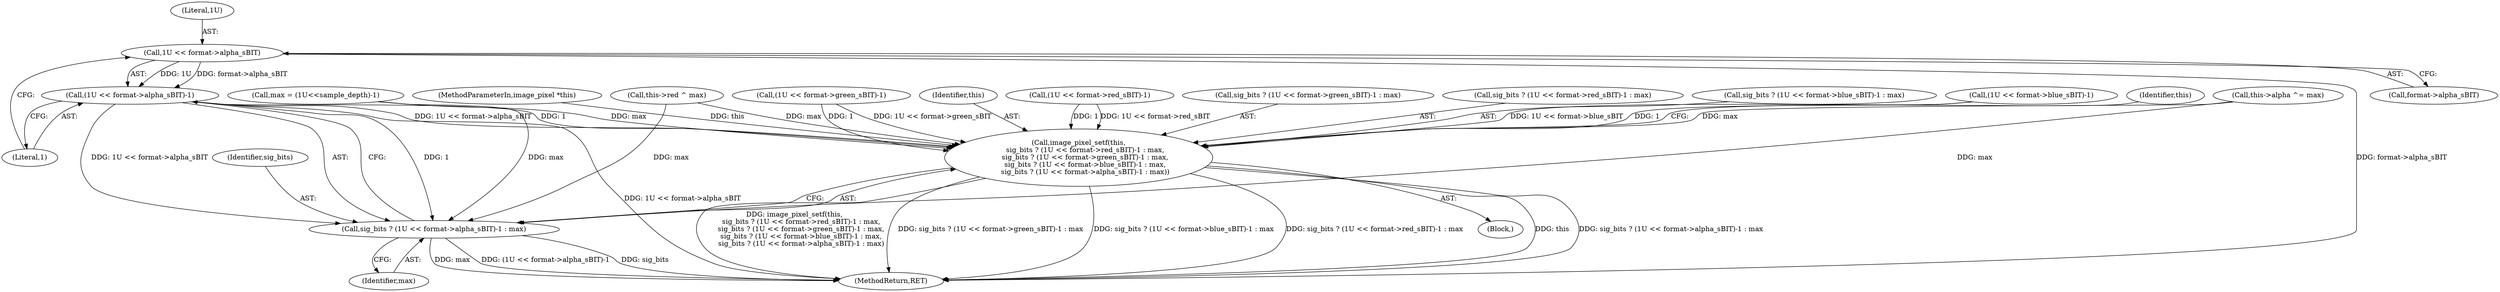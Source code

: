 digraph "0_Android_9d4853418ab2f754c2b63e091c29c5529b8b86ca_51@pointer" {
"1000480" [label="(Call,1U << format->alpha_sBIT)"];
"1000479" [label="(Call,(1U << format->alpha_sBIT)-1)"];
"1000445" [label="(Call,image_pixel_setf(this,\n      sig_bits ? (1U << format->red_sBIT)-1 : max,\n      sig_bits ? (1U << format->green_sBIT)-1 : max,\n      sig_bits ? (1U << format->blue_sBIT)-1 : max,\n      sig_bits ? (1U << format->alpha_sBIT)-1 : max))"];
"1000477" [label="(Call,sig_bits ? (1U << format->alpha_sBIT)-1 : max)"];
"1000449" [label="(Call,(1U << format->red_sBIT)-1)"];
"1000445" [label="(Call,image_pixel_setf(this,\n      sig_bits ? (1U << format->red_sBIT)-1 : max,\n      sig_bits ? (1U << format->green_sBIT)-1 : max,\n      sig_bits ? (1U << format->blue_sBIT)-1 : max,\n      sig_bits ? (1U << format->alpha_sBIT)-1 : max))"];
"1000457" [label="(Call,sig_bits ? (1U << format->green_sBIT)-1 : max)"];
"1000447" [label="(Call,sig_bits ? (1U << format->red_sBIT)-1 : max)"];
"1000478" [label="(Identifier,sig_bits)"];
"1000440" [label="(Call,this->alpha ^= max)"];
"1000467" [label="(Call,sig_bits ? (1U << format->blue_sBIT)-1 : max)"];
"1000469" [label="(Call,(1U << format->blue_sBIT)-1)"];
"1000134" [label="(Call,max = (1U<<sample_depth)-1)"];
"1000485" [label="(Literal,1)"];
"1000486" [label="(Identifier,max)"];
"1000542" [label="(MethodReturn,RET)"];
"1000479" [label="(Call,(1U << format->alpha_sBIT)-1)"];
"1000489" [label="(Identifier,this)"];
"1000398" [label="(Call,this->red ^ max)"];
"1000114" [label="(MethodParameterIn,image_pixel *this)"];
"1000482" [label="(Call,format->alpha_sBIT)"];
"1000459" [label="(Call,(1U << format->green_sBIT)-1)"];
"1000121" [label="(Block,)"];
"1000477" [label="(Call,sig_bits ? (1U << format->alpha_sBIT)-1 : max)"];
"1000481" [label="(Literal,1U)"];
"1000446" [label="(Identifier,this)"];
"1000480" [label="(Call,1U << format->alpha_sBIT)"];
"1000480" -> "1000479"  [label="AST: "];
"1000480" -> "1000482"  [label="CFG: "];
"1000481" -> "1000480"  [label="AST: "];
"1000482" -> "1000480"  [label="AST: "];
"1000485" -> "1000480"  [label="CFG: "];
"1000480" -> "1000542"  [label="DDG: format->alpha_sBIT"];
"1000480" -> "1000479"  [label="DDG: 1U"];
"1000480" -> "1000479"  [label="DDG: format->alpha_sBIT"];
"1000479" -> "1000477"  [label="AST: "];
"1000479" -> "1000485"  [label="CFG: "];
"1000485" -> "1000479"  [label="AST: "];
"1000477" -> "1000479"  [label="CFG: "];
"1000479" -> "1000542"  [label="DDG: 1U << format->alpha_sBIT"];
"1000479" -> "1000445"  [label="DDG: 1U << format->alpha_sBIT"];
"1000479" -> "1000445"  [label="DDG: 1"];
"1000479" -> "1000477"  [label="DDG: 1U << format->alpha_sBIT"];
"1000479" -> "1000477"  [label="DDG: 1"];
"1000445" -> "1000121"  [label="AST: "];
"1000445" -> "1000477"  [label="CFG: "];
"1000446" -> "1000445"  [label="AST: "];
"1000447" -> "1000445"  [label="AST: "];
"1000457" -> "1000445"  [label="AST: "];
"1000467" -> "1000445"  [label="AST: "];
"1000477" -> "1000445"  [label="AST: "];
"1000489" -> "1000445"  [label="CFG: "];
"1000445" -> "1000542"  [label="DDG: sig_bits ? (1U << format->green_sBIT)-1 : max"];
"1000445" -> "1000542"  [label="DDG: sig_bits ? (1U << format->blue_sBIT)-1 : max"];
"1000445" -> "1000542"  [label="DDG: sig_bits ? (1U << format->red_sBIT)-1 : max"];
"1000445" -> "1000542"  [label="DDG: this"];
"1000445" -> "1000542"  [label="DDG: sig_bits ? (1U << format->alpha_sBIT)-1 : max"];
"1000445" -> "1000542"  [label="DDG: image_pixel_setf(this,\n      sig_bits ? (1U << format->red_sBIT)-1 : max,\n      sig_bits ? (1U << format->green_sBIT)-1 : max,\n      sig_bits ? (1U << format->blue_sBIT)-1 : max,\n      sig_bits ? (1U << format->alpha_sBIT)-1 : max)"];
"1000114" -> "1000445"  [label="DDG: this"];
"1000449" -> "1000445"  [label="DDG: 1U << format->red_sBIT"];
"1000449" -> "1000445"  [label="DDG: 1"];
"1000398" -> "1000445"  [label="DDG: max"];
"1000440" -> "1000445"  [label="DDG: max"];
"1000134" -> "1000445"  [label="DDG: max"];
"1000459" -> "1000445"  [label="DDG: 1U << format->green_sBIT"];
"1000459" -> "1000445"  [label="DDG: 1"];
"1000469" -> "1000445"  [label="DDG: 1U << format->blue_sBIT"];
"1000469" -> "1000445"  [label="DDG: 1"];
"1000477" -> "1000486"  [label="CFG: "];
"1000478" -> "1000477"  [label="AST: "];
"1000486" -> "1000477"  [label="AST: "];
"1000477" -> "1000542"  [label="DDG: max"];
"1000477" -> "1000542"  [label="DDG: (1U << format->alpha_sBIT)-1"];
"1000477" -> "1000542"  [label="DDG: sig_bits"];
"1000398" -> "1000477"  [label="DDG: max"];
"1000440" -> "1000477"  [label="DDG: max"];
"1000134" -> "1000477"  [label="DDG: max"];
}
